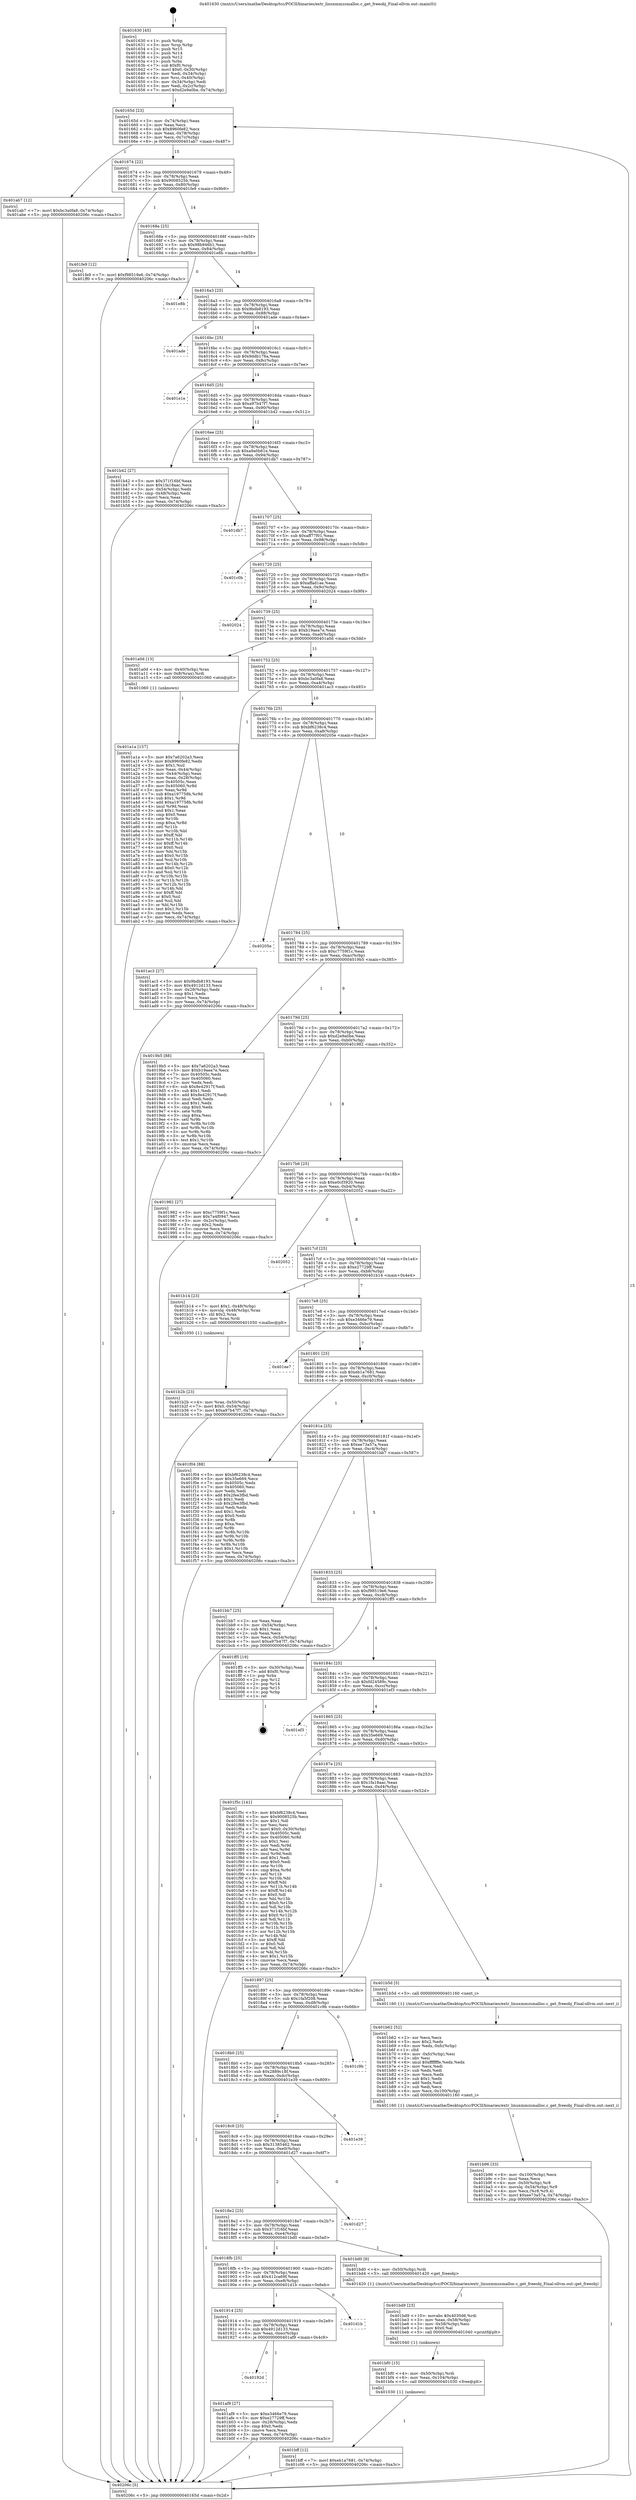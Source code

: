 digraph "0x401630" {
  label = "0x401630 (/mnt/c/Users/mathe/Desktop/tcc/POCII/binaries/extr_linuxmmzsmalloc.c_get_freeobj_Final-ollvm.out::main(0))"
  labelloc = "t"
  node[shape=record]

  Entry [label="",width=0.3,height=0.3,shape=circle,fillcolor=black,style=filled]
  "0x40165d" [label="{
     0x40165d [23]\l
     | [instrs]\l
     &nbsp;&nbsp;0x40165d \<+3\>: mov -0x74(%rbp),%eax\l
     &nbsp;&nbsp;0x401660 \<+2\>: mov %eax,%ecx\l
     &nbsp;&nbsp;0x401662 \<+6\>: sub $0x8960fe82,%ecx\l
     &nbsp;&nbsp;0x401668 \<+3\>: mov %eax,-0x78(%rbp)\l
     &nbsp;&nbsp;0x40166b \<+3\>: mov %ecx,-0x7c(%rbp)\l
     &nbsp;&nbsp;0x40166e \<+6\>: je 0000000000401ab7 \<main+0x487\>\l
  }"]
  "0x401ab7" [label="{
     0x401ab7 [12]\l
     | [instrs]\l
     &nbsp;&nbsp;0x401ab7 \<+7\>: movl $0xbc3a0fa8,-0x74(%rbp)\l
     &nbsp;&nbsp;0x401abe \<+5\>: jmp 000000000040206c \<main+0xa3c\>\l
  }"]
  "0x401674" [label="{
     0x401674 [22]\l
     | [instrs]\l
     &nbsp;&nbsp;0x401674 \<+5\>: jmp 0000000000401679 \<main+0x49\>\l
     &nbsp;&nbsp;0x401679 \<+3\>: mov -0x78(%rbp),%eax\l
     &nbsp;&nbsp;0x40167c \<+5\>: sub $0x9008525b,%eax\l
     &nbsp;&nbsp;0x401681 \<+3\>: mov %eax,-0x80(%rbp)\l
     &nbsp;&nbsp;0x401684 \<+6\>: je 0000000000401fe9 \<main+0x9b9\>\l
  }"]
  Exit [label="",width=0.3,height=0.3,shape=circle,fillcolor=black,style=filled,peripheries=2]
  "0x401fe9" [label="{
     0x401fe9 [12]\l
     | [instrs]\l
     &nbsp;&nbsp;0x401fe9 \<+7\>: movl $0xf98519e6,-0x74(%rbp)\l
     &nbsp;&nbsp;0x401ff0 \<+5\>: jmp 000000000040206c \<main+0xa3c\>\l
  }"]
  "0x40168a" [label="{
     0x40168a [25]\l
     | [instrs]\l
     &nbsp;&nbsp;0x40168a \<+5\>: jmp 000000000040168f \<main+0x5f\>\l
     &nbsp;&nbsp;0x40168f \<+3\>: mov -0x78(%rbp),%eax\l
     &nbsp;&nbsp;0x401692 \<+5\>: sub $0x98b946b1,%eax\l
     &nbsp;&nbsp;0x401697 \<+6\>: mov %eax,-0x84(%rbp)\l
     &nbsp;&nbsp;0x40169d \<+6\>: je 0000000000401e8b \<main+0x85b\>\l
  }"]
  "0x401bff" [label="{
     0x401bff [12]\l
     | [instrs]\l
     &nbsp;&nbsp;0x401bff \<+7\>: movl $0xeb1a7681,-0x74(%rbp)\l
     &nbsp;&nbsp;0x401c06 \<+5\>: jmp 000000000040206c \<main+0xa3c\>\l
  }"]
  "0x401e8b" [label="{
     0x401e8b\l
  }", style=dashed]
  "0x4016a3" [label="{
     0x4016a3 [25]\l
     | [instrs]\l
     &nbsp;&nbsp;0x4016a3 \<+5\>: jmp 00000000004016a8 \<main+0x78\>\l
     &nbsp;&nbsp;0x4016a8 \<+3\>: mov -0x78(%rbp),%eax\l
     &nbsp;&nbsp;0x4016ab \<+5\>: sub $0x9bdb8193,%eax\l
     &nbsp;&nbsp;0x4016b0 \<+6\>: mov %eax,-0x88(%rbp)\l
     &nbsp;&nbsp;0x4016b6 \<+6\>: je 0000000000401ade \<main+0x4ae\>\l
  }"]
  "0x401bf0" [label="{
     0x401bf0 [15]\l
     | [instrs]\l
     &nbsp;&nbsp;0x401bf0 \<+4\>: mov -0x50(%rbp),%rdi\l
     &nbsp;&nbsp;0x401bf4 \<+6\>: mov %eax,-0x104(%rbp)\l
     &nbsp;&nbsp;0x401bfa \<+5\>: call 0000000000401030 \<free@plt\>\l
     | [calls]\l
     &nbsp;&nbsp;0x401030 \{1\} (unknown)\l
  }"]
  "0x401ade" [label="{
     0x401ade\l
  }", style=dashed]
  "0x4016bc" [label="{
     0x4016bc [25]\l
     | [instrs]\l
     &nbsp;&nbsp;0x4016bc \<+5\>: jmp 00000000004016c1 \<main+0x91\>\l
     &nbsp;&nbsp;0x4016c1 \<+3\>: mov -0x78(%rbp),%eax\l
     &nbsp;&nbsp;0x4016c4 \<+5\>: sub $0x9ddb176a,%eax\l
     &nbsp;&nbsp;0x4016c9 \<+6\>: mov %eax,-0x8c(%rbp)\l
     &nbsp;&nbsp;0x4016cf \<+6\>: je 0000000000401e1e \<main+0x7ee\>\l
  }"]
  "0x401bd9" [label="{
     0x401bd9 [23]\l
     | [instrs]\l
     &nbsp;&nbsp;0x401bd9 \<+10\>: movabs $0x4030d6,%rdi\l
     &nbsp;&nbsp;0x401be3 \<+3\>: mov %eax,-0x58(%rbp)\l
     &nbsp;&nbsp;0x401be6 \<+3\>: mov -0x58(%rbp),%esi\l
     &nbsp;&nbsp;0x401be9 \<+2\>: mov $0x0,%al\l
     &nbsp;&nbsp;0x401beb \<+5\>: call 0000000000401040 \<printf@plt\>\l
     | [calls]\l
     &nbsp;&nbsp;0x401040 \{1\} (unknown)\l
  }"]
  "0x401e1e" [label="{
     0x401e1e\l
  }", style=dashed]
  "0x4016d5" [label="{
     0x4016d5 [25]\l
     | [instrs]\l
     &nbsp;&nbsp;0x4016d5 \<+5\>: jmp 00000000004016da \<main+0xaa\>\l
     &nbsp;&nbsp;0x4016da \<+3\>: mov -0x78(%rbp),%eax\l
     &nbsp;&nbsp;0x4016dd \<+5\>: sub $0xa97b47f7,%eax\l
     &nbsp;&nbsp;0x4016e2 \<+6\>: mov %eax,-0x90(%rbp)\l
     &nbsp;&nbsp;0x4016e8 \<+6\>: je 0000000000401b42 \<main+0x512\>\l
  }"]
  "0x401b96" [label="{
     0x401b96 [33]\l
     | [instrs]\l
     &nbsp;&nbsp;0x401b96 \<+6\>: mov -0x100(%rbp),%ecx\l
     &nbsp;&nbsp;0x401b9c \<+3\>: imul %eax,%ecx\l
     &nbsp;&nbsp;0x401b9f \<+4\>: mov -0x50(%rbp),%r8\l
     &nbsp;&nbsp;0x401ba3 \<+4\>: movslq -0x54(%rbp),%r9\l
     &nbsp;&nbsp;0x401ba7 \<+4\>: mov %ecx,(%r8,%r9,4)\l
     &nbsp;&nbsp;0x401bab \<+7\>: movl $0xee73a57a,-0x74(%rbp)\l
     &nbsp;&nbsp;0x401bb2 \<+5\>: jmp 000000000040206c \<main+0xa3c\>\l
  }"]
  "0x401b42" [label="{
     0x401b42 [27]\l
     | [instrs]\l
     &nbsp;&nbsp;0x401b42 \<+5\>: mov $0x371f16bf,%eax\l
     &nbsp;&nbsp;0x401b47 \<+5\>: mov $0x1fa18aac,%ecx\l
     &nbsp;&nbsp;0x401b4c \<+3\>: mov -0x54(%rbp),%edx\l
     &nbsp;&nbsp;0x401b4f \<+3\>: cmp -0x48(%rbp),%edx\l
     &nbsp;&nbsp;0x401b52 \<+3\>: cmovl %ecx,%eax\l
     &nbsp;&nbsp;0x401b55 \<+3\>: mov %eax,-0x74(%rbp)\l
     &nbsp;&nbsp;0x401b58 \<+5\>: jmp 000000000040206c \<main+0xa3c\>\l
  }"]
  "0x4016ee" [label="{
     0x4016ee [25]\l
     | [instrs]\l
     &nbsp;&nbsp;0x4016ee \<+5\>: jmp 00000000004016f3 \<main+0xc3\>\l
     &nbsp;&nbsp;0x4016f3 \<+3\>: mov -0x78(%rbp),%eax\l
     &nbsp;&nbsp;0x4016f6 \<+5\>: sub $0xa9a0b61e,%eax\l
     &nbsp;&nbsp;0x4016fb \<+6\>: mov %eax,-0x94(%rbp)\l
     &nbsp;&nbsp;0x401701 \<+6\>: je 0000000000401db7 \<main+0x787\>\l
  }"]
  "0x401b62" [label="{
     0x401b62 [52]\l
     | [instrs]\l
     &nbsp;&nbsp;0x401b62 \<+2\>: xor %ecx,%ecx\l
     &nbsp;&nbsp;0x401b64 \<+5\>: mov $0x2,%edx\l
     &nbsp;&nbsp;0x401b69 \<+6\>: mov %edx,-0xfc(%rbp)\l
     &nbsp;&nbsp;0x401b6f \<+1\>: cltd\l
     &nbsp;&nbsp;0x401b70 \<+6\>: mov -0xfc(%rbp),%esi\l
     &nbsp;&nbsp;0x401b76 \<+2\>: idiv %esi\l
     &nbsp;&nbsp;0x401b78 \<+6\>: imul $0xfffffffe,%edx,%edx\l
     &nbsp;&nbsp;0x401b7e \<+2\>: mov %ecx,%edi\l
     &nbsp;&nbsp;0x401b80 \<+2\>: sub %edx,%edi\l
     &nbsp;&nbsp;0x401b82 \<+2\>: mov %ecx,%edx\l
     &nbsp;&nbsp;0x401b84 \<+3\>: sub $0x1,%edx\l
     &nbsp;&nbsp;0x401b87 \<+2\>: add %edx,%edi\l
     &nbsp;&nbsp;0x401b89 \<+2\>: sub %edi,%ecx\l
     &nbsp;&nbsp;0x401b8b \<+6\>: mov %ecx,-0x100(%rbp)\l
     &nbsp;&nbsp;0x401b91 \<+5\>: call 0000000000401160 \<next_i\>\l
     | [calls]\l
     &nbsp;&nbsp;0x401160 \{1\} (/mnt/c/Users/mathe/Desktop/tcc/POCII/binaries/extr_linuxmmzsmalloc.c_get_freeobj_Final-ollvm.out::next_i)\l
  }"]
  "0x401db7" [label="{
     0x401db7\l
  }", style=dashed]
  "0x401707" [label="{
     0x401707 [25]\l
     | [instrs]\l
     &nbsp;&nbsp;0x401707 \<+5\>: jmp 000000000040170c \<main+0xdc\>\l
     &nbsp;&nbsp;0x40170c \<+3\>: mov -0x78(%rbp),%eax\l
     &nbsp;&nbsp;0x40170f \<+5\>: sub $0xaff77f01,%eax\l
     &nbsp;&nbsp;0x401714 \<+6\>: mov %eax,-0x98(%rbp)\l
     &nbsp;&nbsp;0x40171a \<+6\>: je 0000000000401c0b \<main+0x5db\>\l
  }"]
  "0x401b2b" [label="{
     0x401b2b [23]\l
     | [instrs]\l
     &nbsp;&nbsp;0x401b2b \<+4\>: mov %rax,-0x50(%rbp)\l
     &nbsp;&nbsp;0x401b2f \<+7\>: movl $0x0,-0x54(%rbp)\l
     &nbsp;&nbsp;0x401b36 \<+7\>: movl $0xa97b47f7,-0x74(%rbp)\l
     &nbsp;&nbsp;0x401b3d \<+5\>: jmp 000000000040206c \<main+0xa3c\>\l
  }"]
  "0x401c0b" [label="{
     0x401c0b\l
  }", style=dashed]
  "0x401720" [label="{
     0x401720 [25]\l
     | [instrs]\l
     &nbsp;&nbsp;0x401720 \<+5\>: jmp 0000000000401725 \<main+0xf5\>\l
     &nbsp;&nbsp;0x401725 \<+3\>: mov -0x78(%rbp),%eax\l
     &nbsp;&nbsp;0x401728 \<+5\>: sub $0xaffad1ae,%eax\l
     &nbsp;&nbsp;0x40172d \<+6\>: mov %eax,-0x9c(%rbp)\l
     &nbsp;&nbsp;0x401733 \<+6\>: je 0000000000402024 \<main+0x9f4\>\l
  }"]
  "0x40192d" [label="{
     0x40192d\l
  }", style=dashed]
  "0x402024" [label="{
     0x402024\l
  }", style=dashed]
  "0x401739" [label="{
     0x401739 [25]\l
     | [instrs]\l
     &nbsp;&nbsp;0x401739 \<+5\>: jmp 000000000040173e \<main+0x10e\>\l
     &nbsp;&nbsp;0x40173e \<+3\>: mov -0x78(%rbp),%eax\l
     &nbsp;&nbsp;0x401741 \<+5\>: sub $0xb19aea7e,%eax\l
     &nbsp;&nbsp;0x401746 \<+6\>: mov %eax,-0xa0(%rbp)\l
     &nbsp;&nbsp;0x40174c \<+6\>: je 0000000000401a0d \<main+0x3dd\>\l
  }"]
  "0x401af9" [label="{
     0x401af9 [27]\l
     | [instrs]\l
     &nbsp;&nbsp;0x401af9 \<+5\>: mov $0xe3466e79,%eax\l
     &nbsp;&nbsp;0x401afe \<+5\>: mov $0xe27729ff,%ecx\l
     &nbsp;&nbsp;0x401b03 \<+3\>: mov -0x28(%rbp),%edx\l
     &nbsp;&nbsp;0x401b06 \<+3\>: cmp $0x0,%edx\l
     &nbsp;&nbsp;0x401b09 \<+3\>: cmove %ecx,%eax\l
     &nbsp;&nbsp;0x401b0c \<+3\>: mov %eax,-0x74(%rbp)\l
     &nbsp;&nbsp;0x401b0f \<+5\>: jmp 000000000040206c \<main+0xa3c\>\l
  }"]
  "0x401a0d" [label="{
     0x401a0d [13]\l
     | [instrs]\l
     &nbsp;&nbsp;0x401a0d \<+4\>: mov -0x40(%rbp),%rax\l
     &nbsp;&nbsp;0x401a11 \<+4\>: mov 0x8(%rax),%rdi\l
     &nbsp;&nbsp;0x401a15 \<+5\>: call 0000000000401060 \<atoi@plt\>\l
     | [calls]\l
     &nbsp;&nbsp;0x401060 \{1\} (unknown)\l
  }"]
  "0x401752" [label="{
     0x401752 [25]\l
     | [instrs]\l
     &nbsp;&nbsp;0x401752 \<+5\>: jmp 0000000000401757 \<main+0x127\>\l
     &nbsp;&nbsp;0x401757 \<+3\>: mov -0x78(%rbp),%eax\l
     &nbsp;&nbsp;0x40175a \<+5\>: sub $0xbc3a0fa8,%eax\l
     &nbsp;&nbsp;0x40175f \<+6\>: mov %eax,-0xa4(%rbp)\l
     &nbsp;&nbsp;0x401765 \<+6\>: je 0000000000401ac3 \<main+0x493\>\l
  }"]
  "0x401914" [label="{
     0x401914 [25]\l
     | [instrs]\l
     &nbsp;&nbsp;0x401914 \<+5\>: jmp 0000000000401919 \<main+0x2e9\>\l
     &nbsp;&nbsp;0x401919 \<+3\>: mov -0x78(%rbp),%eax\l
     &nbsp;&nbsp;0x40191c \<+5\>: sub $0x4912d133,%eax\l
     &nbsp;&nbsp;0x401921 \<+6\>: mov %eax,-0xec(%rbp)\l
     &nbsp;&nbsp;0x401927 \<+6\>: je 0000000000401af9 \<main+0x4c9\>\l
  }"]
  "0x401ac3" [label="{
     0x401ac3 [27]\l
     | [instrs]\l
     &nbsp;&nbsp;0x401ac3 \<+5\>: mov $0x9bdb8193,%eax\l
     &nbsp;&nbsp;0x401ac8 \<+5\>: mov $0x4912d133,%ecx\l
     &nbsp;&nbsp;0x401acd \<+3\>: mov -0x28(%rbp),%edx\l
     &nbsp;&nbsp;0x401ad0 \<+3\>: cmp $0x1,%edx\l
     &nbsp;&nbsp;0x401ad3 \<+3\>: cmovl %ecx,%eax\l
     &nbsp;&nbsp;0x401ad6 \<+3\>: mov %eax,-0x74(%rbp)\l
     &nbsp;&nbsp;0x401ad9 \<+5\>: jmp 000000000040206c \<main+0xa3c\>\l
  }"]
  "0x40176b" [label="{
     0x40176b [25]\l
     | [instrs]\l
     &nbsp;&nbsp;0x40176b \<+5\>: jmp 0000000000401770 \<main+0x140\>\l
     &nbsp;&nbsp;0x401770 \<+3\>: mov -0x78(%rbp),%eax\l
     &nbsp;&nbsp;0x401773 \<+5\>: sub $0xbf6238c4,%eax\l
     &nbsp;&nbsp;0x401778 \<+6\>: mov %eax,-0xa8(%rbp)\l
     &nbsp;&nbsp;0x40177e \<+6\>: je 000000000040205e \<main+0xa2e\>\l
  }"]
  "0x401d1b" [label="{
     0x401d1b\l
  }", style=dashed]
  "0x40205e" [label="{
     0x40205e\l
  }", style=dashed]
  "0x401784" [label="{
     0x401784 [25]\l
     | [instrs]\l
     &nbsp;&nbsp;0x401784 \<+5\>: jmp 0000000000401789 \<main+0x159\>\l
     &nbsp;&nbsp;0x401789 \<+3\>: mov -0x78(%rbp),%eax\l
     &nbsp;&nbsp;0x40178c \<+5\>: sub $0xc7759f1c,%eax\l
     &nbsp;&nbsp;0x401791 \<+6\>: mov %eax,-0xac(%rbp)\l
     &nbsp;&nbsp;0x401797 \<+6\>: je 00000000004019b5 \<main+0x385\>\l
  }"]
  "0x4018fb" [label="{
     0x4018fb [25]\l
     | [instrs]\l
     &nbsp;&nbsp;0x4018fb \<+5\>: jmp 0000000000401900 \<main+0x2d0\>\l
     &nbsp;&nbsp;0x401900 \<+3\>: mov -0x78(%rbp),%eax\l
     &nbsp;&nbsp;0x401903 \<+5\>: sub $0x412ca69f,%eax\l
     &nbsp;&nbsp;0x401908 \<+6\>: mov %eax,-0xe8(%rbp)\l
     &nbsp;&nbsp;0x40190e \<+6\>: je 0000000000401d1b \<main+0x6eb\>\l
  }"]
  "0x4019b5" [label="{
     0x4019b5 [88]\l
     | [instrs]\l
     &nbsp;&nbsp;0x4019b5 \<+5\>: mov $0x7a6202a3,%eax\l
     &nbsp;&nbsp;0x4019ba \<+5\>: mov $0xb19aea7e,%ecx\l
     &nbsp;&nbsp;0x4019bf \<+7\>: mov 0x40505c,%edx\l
     &nbsp;&nbsp;0x4019c6 \<+7\>: mov 0x405060,%esi\l
     &nbsp;&nbsp;0x4019cd \<+2\>: mov %edx,%edi\l
     &nbsp;&nbsp;0x4019cf \<+6\>: sub $0x8e42917f,%edi\l
     &nbsp;&nbsp;0x4019d5 \<+3\>: sub $0x1,%edi\l
     &nbsp;&nbsp;0x4019d8 \<+6\>: add $0x8e42917f,%edi\l
     &nbsp;&nbsp;0x4019de \<+3\>: imul %edi,%edx\l
     &nbsp;&nbsp;0x4019e1 \<+3\>: and $0x1,%edx\l
     &nbsp;&nbsp;0x4019e4 \<+3\>: cmp $0x0,%edx\l
     &nbsp;&nbsp;0x4019e7 \<+4\>: sete %r8b\l
     &nbsp;&nbsp;0x4019eb \<+3\>: cmp $0xa,%esi\l
     &nbsp;&nbsp;0x4019ee \<+4\>: setl %r9b\l
     &nbsp;&nbsp;0x4019f2 \<+3\>: mov %r8b,%r10b\l
     &nbsp;&nbsp;0x4019f5 \<+3\>: and %r9b,%r10b\l
     &nbsp;&nbsp;0x4019f8 \<+3\>: xor %r9b,%r8b\l
     &nbsp;&nbsp;0x4019fb \<+3\>: or %r8b,%r10b\l
     &nbsp;&nbsp;0x4019fe \<+4\>: test $0x1,%r10b\l
     &nbsp;&nbsp;0x401a02 \<+3\>: cmovne %ecx,%eax\l
     &nbsp;&nbsp;0x401a05 \<+3\>: mov %eax,-0x74(%rbp)\l
     &nbsp;&nbsp;0x401a08 \<+5\>: jmp 000000000040206c \<main+0xa3c\>\l
  }"]
  "0x40179d" [label="{
     0x40179d [25]\l
     | [instrs]\l
     &nbsp;&nbsp;0x40179d \<+5\>: jmp 00000000004017a2 \<main+0x172\>\l
     &nbsp;&nbsp;0x4017a2 \<+3\>: mov -0x78(%rbp),%eax\l
     &nbsp;&nbsp;0x4017a5 \<+5\>: sub $0xd2e9a0be,%eax\l
     &nbsp;&nbsp;0x4017aa \<+6\>: mov %eax,-0xb0(%rbp)\l
     &nbsp;&nbsp;0x4017b0 \<+6\>: je 0000000000401982 \<main+0x352\>\l
  }"]
  "0x401bd0" [label="{
     0x401bd0 [9]\l
     | [instrs]\l
     &nbsp;&nbsp;0x401bd0 \<+4\>: mov -0x50(%rbp),%rdi\l
     &nbsp;&nbsp;0x401bd4 \<+5\>: call 0000000000401420 \<get_freeobj\>\l
     | [calls]\l
     &nbsp;&nbsp;0x401420 \{1\} (/mnt/c/Users/mathe/Desktop/tcc/POCII/binaries/extr_linuxmmzsmalloc.c_get_freeobj_Final-ollvm.out::get_freeobj)\l
  }"]
  "0x401982" [label="{
     0x401982 [27]\l
     | [instrs]\l
     &nbsp;&nbsp;0x401982 \<+5\>: mov $0xc7759f1c,%eax\l
     &nbsp;&nbsp;0x401987 \<+5\>: mov $0x7a4f0947,%ecx\l
     &nbsp;&nbsp;0x40198c \<+3\>: mov -0x2c(%rbp),%edx\l
     &nbsp;&nbsp;0x40198f \<+3\>: cmp $0x2,%edx\l
     &nbsp;&nbsp;0x401992 \<+3\>: cmovne %ecx,%eax\l
     &nbsp;&nbsp;0x401995 \<+3\>: mov %eax,-0x74(%rbp)\l
     &nbsp;&nbsp;0x401998 \<+5\>: jmp 000000000040206c \<main+0xa3c\>\l
  }"]
  "0x4017b6" [label="{
     0x4017b6 [25]\l
     | [instrs]\l
     &nbsp;&nbsp;0x4017b6 \<+5\>: jmp 00000000004017bb \<main+0x18b\>\l
     &nbsp;&nbsp;0x4017bb \<+3\>: mov -0x78(%rbp),%eax\l
     &nbsp;&nbsp;0x4017be \<+5\>: sub $0xe0cf3920,%eax\l
     &nbsp;&nbsp;0x4017c3 \<+6\>: mov %eax,-0xb4(%rbp)\l
     &nbsp;&nbsp;0x4017c9 \<+6\>: je 0000000000402052 \<main+0xa22\>\l
  }"]
  "0x40206c" [label="{
     0x40206c [5]\l
     | [instrs]\l
     &nbsp;&nbsp;0x40206c \<+5\>: jmp 000000000040165d \<main+0x2d\>\l
  }"]
  "0x401630" [label="{
     0x401630 [45]\l
     | [instrs]\l
     &nbsp;&nbsp;0x401630 \<+1\>: push %rbp\l
     &nbsp;&nbsp;0x401631 \<+3\>: mov %rsp,%rbp\l
     &nbsp;&nbsp;0x401634 \<+2\>: push %r15\l
     &nbsp;&nbsp;0x401636 \<+2\>: push %r14\l
     &nbsp;&nbsp;0x401638 \<+2\>: push %r12\l
     &nbsp;&nbsp;0x40163a \<+1\>: push %rbx\l
     &nbsp;&nbsp;0x40163b \<+7\>: sub $0xf0,%rsp\l
     &nbsp;&nbsp;0x401642 \<+7\>: movl $0x0,-0x30(%rbp)\l
     &nbsp;&nbsp;0x401649 \<+3\>: mov %edi,-0x34(%rbp)\l
     &nbsp;&nbsp;0x40164c \<+4\>: mov %rsi,-0x40(%rbp)\l
     &nbsp;&nbsp;0x401650 \<+3\>: mov -0x34(%rbp),%edi\l
     &nbsp;&nbsp;0x401653 \<+3\>: mov %edi,-0x2c(%rbp)\l
     &nbsp;&nbsp;0x401656 \<+7\>: movl $0xd2e9a0be,-0x74(%rbp)\l
  }"]
  "0x401a1a" [label="{
     0x401a1a [157]\l
     | [instrs]\l
     &nbsp;&nbsp;0x401a1a \<+5\>: mov $0x7a6202a3,%ecx\l
     &nbsp;&nbsp;0x401a1f \<+5\>: mov $0x8960fe82,%edx\l
     &nbsp;&nbsp;0x401a24 \<+3\>: mov $0x1,%sil\l
     &nbsp;&nbsp;0x401a27 \<+3\>: mov %eax,-0x44(%rbp)\l
     &nbsp;&nbsp;0x401a2a \<+3\>: mov -0x44(%rbp),%eax\l
     &nbsp;&nbsp;0x401a2d \<+3\>: mov %eax,-0x28(%rbp)\l
     &nbsp;&nbsp;0x401a30 \<+7\>: mov 0x40505c,%eax\l
     &nbsp;&nbsp;0x401a37 \<+8\>: mov 0x405060,%r8d\l
     &nbsp;&nbsp;0x401a3f \<+3\>: mov %eax,%r9d\l
     &nbsp;&nbsp;0x401a42 \<+7\>: sub $0xa197758b,%r9d\l
     &nbsp;&nbsp;0x401a49 \<+4\>: sub $0x1,%r9d\l
     &nbsp;&nbsp;0x401a4d \<+7\>: add $0xa197758b,%r9d\l
     &nbsp;&nbsp;0x401a54 \<+4\>: imul %r9d,%eax\l
     &nbsp;&nbsp;0x401a58 \<+3\>: and $0x1,%eax\l
     &nbsp;&nbsp;0x401a5b \<+3\>: cmp $0x0,%eax\l
     &nbsp;&nbsp;0x401a5e \<+4\>: sete %r10b\l
     &nbsp;&nbsp;0x401a62 \<+4\>: cmp $0xa,%r8d\l
     &nbsp;&nbsp;0x401a66 \<+4\>: setl %r11b\l
     &nbsp;&nbsp;0x401a6a \<+3\>: mov %r10b,%bl\l
     &nbsp;&nbsp;0x401a6d \<+3\>: xor $0xff,%bl\l
     &nbsp;&nbsp;0x401a70 \<+3\>: mov %r11b,%r14b\l
     &nbsp;&nbsp;0x401a73 \<+4\>: xor $0xff,%r14b\l
     &nbsp;&nbsp;0x401a77 \<+4\>: xor $0x0,%sil\l
     &nbsp;&nbsp;0x401a7b \<+3\>: mov %bl,%r15b\l
     &nbsp;&nbsp;0x401a7e \<+4\>: and $0x0,%r15b\l
     &nbsp;&nbsp;0x401a82 \<+3\>: and %sil,%r10b\l
     &nbsp;&nbsp;0x401a85 \<+3\>: mov %r14b,%r12b\l
     &nbsp;&nbsp;0x401a88 \<+4\>: and $0x0,%r12b\l
     &nbsp;&nbsp;0x401a8c \<+3\>: and %sil,%r11b\l
     &nbsp;&nbsp;0x401a8f \<+3\>: or %r10b,%r15b\l
     &nbsp;&nbsp;0x401a92 \<+3\>: or %r11b,%r12b\l
     &nbsp;&nbsp;0x401a95 \<+3\>: xor %r12b,%r15b\l
     &nbsp;&nbsp;0x401a98 \<+3\>: or %r14b,%bl\l
     &nbsp;&nbsp;0x401a9b \<+3\>: xor $0xff,%bl\l
     &nbsp;&nbsp;0x401a9e \<+4\>: or $0x0,%sil\l
     &nbsp;&nbsp;0x401aa2 \<+3\>: and %sil,%bl\l
     &nbsp;&nbsp;0x401aa5 \<+3\>: or %bl,%r15b\l
     &nbsp;&nbsp;0x401aa8 \<+4\>: test $0x1,%r15b\l
     &nbsp;&nbsp;0x401aac \<+3\>: cmovne %edx,%ecx\l
     &nbsp;&nbsp;0x401aaf \<+3\>: mov %ecx,-0x74(%rbp)\l
     &nbsp;&nbsp;0x401ab2 \<+5\>: jmp 000000000040206c \<main+0xa3c\>\l
  }"]
  "0x4018e2" [label="{
     0x4018e2 [25]\l
     | [instrs]\l
     &nbsp;&nbsp;0x4018e2 \<+5\>: jmp 00000000004018e7 \<main+0x2b7\>\l
     &nbsp;&nbsp;0x4018e7 \<+3\>: mov -0x78(%rbp),%eax\l
     &nbsp;&nbsp;0x4018ea \<+5\>: sub $0x371f16bf,%eax\l
     &nbsp;&nbsp;0x4018ef \<+6\>: mov %eax,-0xe4(%rbp)\l
     &nbsp;&nbsp;0x4018f5 \<+6\>: je 0000000000401bd0 \<main+0x5a0\>\l
  }"]
  "0x402052" [label="{
     0x402052\l
  }", style=dashed]
  "0x4017cf" [label="{
     0x4017cf [25]\l
     | [instrs]\l
     &nbsp;&nbsp;0x4017cf \<+5\>: jmp 00000000004017d4 \<main+0x1a4\>\l
     &nbsp;&nbsp;0x4017d4 \<+3\>: mov -0x78(%rbp),%eax\l
     &nbsp;&nbsp;0x4017d7 \<+5\>: sub $0xe27729ff,%eax\l
     &nbsp;&nbsp;0x4017dc \<+6\>: mov %eax,-0xb8(%rbp)\l
     &nbsp;&nbsp;0x4017e2 \<+6\>: je 0000000000401b14 \<main+0x4e4\>\l
  }"]
  "0x401d27" [label="{
     0x401d27\l
  }", style=dashed]
  "0x401b14" [label="{
     0x401b14 [23]\l
     | [instrs]\l
     &nbsp;&nbsp;0x401b14 \<+7\>: movl $0x1,-0x48(%rbp)\l
     &nbsp;&nbsp;0x401b1b \<+4\>: movslq -0x48(%rbp),%rax\l
     &nbsp;&nbsp;0x401b1f \<+4\>: shl $0x2,%rax\l
     &nbsp;&nbsp;0x401b23 \<+3\>: mov %rax,%rdi\l
     &nbsp;&nbsp;0x401b26 \<+5\>: call 0000000000401050 \<malloc@plt\>\l
     | [calls]\l
     &nbsp;&nbsp;0x401050 \{1\} (unknown)\l
  }"]
  "0x4017e8" [label="{
     0x4017e8 [25]\l
     | [instrs]\l
     &nbsp;&nbsp;0x4017e8 \<+5\>: jmp 00000000004017ed \<main+0x1bd\>\l
     &nbsp;&nbsp;0x4017ed \<+3\>: mov -0x78(%rbp),%eax\l
     &nbsp;&nbsp;0x4017f0 \<+5\>: sub $0xe3466e79,%eax\l
     &nbsp;&nbsp;0x4017f5 \<+6\>: mov %eax,-0xbc(%rbp)\l
     &nbsp;&nbsp;0x4017fb \<+6\>: je 0000000000401ee7 \<main+0x8b7\>\l
  }"]
  "0x4018c9" [label="{
     0x4018c9 [25]\l
     | [instrs]\l
     &nbsp;&nbsp;0x4018c9 \<+5\>: jmp 00000000004018ce \<main+0x29e\>\l
     &nbsp;&nbsp;0x4018ce \<+3\>: mov -0x78(%rbp),%eax\l
     &nbsp;&nbsp;0x4018d1 \<+5\>: sub $0x31385462,%eax\l
     &nbsp;&nbsp;0x4018d6 \<+6\>: mov %eax,-0xe0(%rbp)\l
     &nbsp;&nbsp;0x4018dc \<+6\>: je 0000000000401d27 \<main+0x6f7\>\l
  }"]
  "0x401ee7" [label="{
     0x401ee7\l
  }", style=dashed]
  "0x401801" [label="{
     0x401801 [25]\l
     | [instrs]\l
     &nbsp;&nbsp;0x401801 \<+5\>: jmp 0000000000401806 \<main+0x1d6\>\l
     &nbsp;&nbsp;0x401806 \<+3\>: mov -0x78(%rbp),%eax\l
     &nbsp;&nbsp;0x401809 \<+5\>: sub $0xeb1a7681,%eax\l
     &nbsp;&nbsp;0x40180e \<+6\>: mov %eax,-0xc0(%rbp)\l
     &nbsp;&nbsp;0x401814 \<+6\>: je 0000000000401f04 \<main+0x8d4\>\l
  }"]
  "0x401e39" [label="{
     0x401e39\l
  }", style=dashed]
  "0x401f04" [label="{
     0x401f04 [88]\l
     | [instrs]\l
     &nbsp;&nbsp;0x401f04 \<+5\>: mov $0xbf6238c4,%eax\l
     &nbsp;&nbsp;0x401f09 \<+5\>: mov $0x35e669,%ecx\l
     &nbsp;&nbsp;0x401f0e \<+7\>: mov 0x40505c,%edx\l
     &nbsp;&nbsp;0x401f15 \<+7\>: mov 0x405060,%esi\l
     &nbsp;&nbsp;0x401f1c \<+2\>: mov %edx,%edi\l
     &nbsp;&nbsp;0x401f1e \<+6\>: add $0x2fee3fbd,%edi\l
     &nbsp;&nbsp;0x401f24 \<+3\>: sub $0x1,%edi\l
     &nbsp;&nbsp;0x401f27 \<+6\>: sub $0x2fee3fbd,%edi\l
     &nbsp;&nbsp;0x401f2d \<+3\>: imul %edi,%edx\l
     &nbsp;&nbsp;0x401f30 \<+3\>: and $0x1,%edx\l
     &nbsp;&nbsp;0x401f33 \<+3\>: cmp $0x0,%edx\l
     &nbsp;&nbsp;0x401f36 \<+4\>: sete %r8b\l
     &nbsp;&nbsp;0x401f3a \<+3\>: cmp $0xa,%esi\l
     &nbsp;&nbsp;0x401f3d \<+4\>: setl %r9b\l
     &nbsp;&nbsp;0x401f41 \<+3\>: mov %r8b,%r10b\l
     &nbsp;&nbsp;0x401f44 \<+3\>: and %r9b,%r10b\l
     &nbsp;&nbsp;0x401f47 \<+3\>: xor %r9b,%r8b\l
     &nbsp;&nbsp;0x401f4a \<+3\>: or %r8b,%r10b\l
     &nbsp;&nbsp;0x401f4d \<+4\>: test $0x1,%r10b\l
     &nbsp;&nbsp;0x401f51 \<+3\>: cmovne %ecx,%eax\l
     &nbsp;&nbsp;0x401f54 \<+3\>: mov %eax,-0x74(%rbp)\l
     &nbsp;&nbsp;0x401f57 \<+5\>: jmp 000000000040206c \<main+0xa3c\>\l
  }"]
  "0x40181a" [label="{
     0x40181a [25]\l
     | [instrs]\l
     &nbsp;&nbsp;0x40181a \<+5\>: jmp 000000000040181f \<main+0x1ef\>\l
     &nbsp;&nbsp;0x40181f \<+3\>: mov -0x78(%rbp),%eax\l
     &nbsp;&nbsp;0x401822 \<+5\>: sub $0xee73a57a,%eax\l
     &nbsp;&nbsp;0x401827 \<+6\>: mov %eax,-0xc4(%rbp)\l
     &nbsp;&nbsp;0x40182d \<+6\>: je 0000000000401bb7 \<main+0x587\>\l
  }"]
  "0x4018b0" [label="{
     0x4018b0 [25]\l
     | [instrs]\l
     &nbsp;&nbsp;0x4018b0 \<+5\>: jmp 00000000004018b5 \<main+0x285\>\l
     &nbsp;&nbsp;0x4018b5 \<+3\>: mov -0x78(%rbp),%eax\l
     &nbsp;&nbsp;0x4018b8 \<+5\>: sub $0x2889c18f,%eax\l
     &nbsp;&nbsp;0x4018bd \<+6\>: mov %eax,-0xdc(%rbp)\l
     &nbsp;&nbsp;0x4018c3 \<+6\>: je 0000000000401e39 \<main+0x809\>\l
  }"]
  "0x401bb7" [label="{
     0x401bb7 [25]\l
     | [instrs]\l
     &nbsp;&nbsp;0x401bb7 \<+2\>: xor %eax,%eax\l
     &nbsp;&nbsp;0x401bb9 \<+3\>: mov -0x54(%rbp),%ecx\l
     &nbsp;&nbsp;0x401bbc \<+3\>: sub $0x1,%eax\l
     &nbsp;&nbsp;0x401bbf \<+2\>: sub %eax,%ecx\l
     &nbsp;&nbsp;0x401bc1 \<+3\>: mov %ecx,-0x54(%rbp)\l
     &nbsp;&nbsp;0x401bc4 \<+7\>: movl $0xa97b47f7,-0x74(%rbp)\l
     &nbsp;&nbsp;0x401bcb \<+5\>: jmp 000000000040206c \<main+0xa3c\>\l
  }"]
  "0x401833" [label="{
     0x401833 [25]\l
     | [instrs]\l
     &nbsp;&nbsp;0x401833 \<+5\>: jmp 0000000000401838 \<main+0x208\>\l
     &nbsp;&nbsp;0x401838 \<+3\>: mov -0x78(%rbp),%eax\l
     &nbsp;&nbsp;0x40183b \<+5\>: sub $0xf98519e6,%eax\l
     &nbsp;&nbsp;0x401840 \<+6\>: mov %eax,-0xc8(%rbp)\l
     &nbsp;&nbsp;0x401846 \<+6\>: je 0000000000401ff5 \<main+0x9c5\>\l
  }"]
  "0x401c9b" [label="{
     0x401c9b\l
  }", style=dashed]
  "0x401ff5" [label="{
     0x401ff5 [19]\l
     | [instrs]\l
     &nbsp;&nbsp;0x401ff5 \<+3\>: mov -0x30(%rbp),%eax\l
     &nbsp;&nbsp;0x401ff8 \<+7\>: add $0xf0,%rsp\l
     &nbsp;&nbsp;0x401fff \<+1\>: pop %rbx\l
     &nbsp;&nbsp;0x402000 \<+2\>: pop %r12\l
     &nbsp;&nbsp;0x402002 \<+2\>: pop %r14\l
     &nbsp;&nbsp;0x402004 \<+2\>: pop %r15\l
     &nbsp;&nbsp;0x402006 \<+1\>: pop %rbp\l
     &nbsp;&nbsp;0x402007 \<+1\>: ret\l
  }"]
  "0x40184c" [label="{
     0x40184c [25]\l
     | [instrs]\l
     &nbsp;&nbsp;0x40184c \<+5\>: jmp 0000000000401851 \<main+0x221\>\l
     &nbsp;&nbsp;0x401851 \<+3\>: mov -0x78(%rbp),%eax\l
     &nbsp;&nbsp;0x401854 \<+5\>: sub $0xfd24589c,%eax\l
     &nbsp;&nbsp;0x401859 \<+6\>: mov %eax,-0xcc(%rbp)\l
     &nbsp;&nbsp;0x40185f \<+6\>: je 0000000000401ef3 \<main+0x8c3\>\l
  }"]
  "0x401897" [label="{
     0x401897 [25]\l
     | [instrs]\l
     &nbsp;&nbsp;0x401897 \<+5\>: jmp 000000000040189c \<main+0x26c\>\l
     &nbsp;&nbsp;0x40189c \<+3\>: mov -0x78(%rbp),%eax\l
     &nbsp;&nbsp;0x40189f \<+5\>: sub $0x1fa5f208,%eax\l
     &nbsp;&nbsp;0x4018a4 \<+6\>: mov %eax,-0xd8(%rbp)\l
     &nbsp;&nbsp;0x4018aa \<+6\>: je 0000000000401c9b \<main+0x66b\>\l
  }"]
  "0x401ef3" [label="{
     0x401ef3\l
  }", style=dashed]
  "0x401865" [label="{
     0x401865 [25]\l
     | [instrs]\l
     &nbsp;&nbsp;0x401865 \<+5\>: jmp 000000000040186a \<main+0x23a\>\l
     &nbsp;&nbsp;0x40186a \<+3\>: mov -0x78(%rbp),%eax\l
     &nbsp;&nbsp;0x40186d \<+5\>: sub $0x35e669,%eax\l
     &nbsp;&nbsp;0x401872 \<+6\>: mov %eax,-0xd0(%rbp)\l
     &nbsp;&nbsp;0x401878 \<+6\>: je 0000000000401f5c \<main+0x92c\>\l
  }"]
  "0x401b5d" [label="{
     0x401b5d [5]\l
     | [instrs]\l
     &nbsp;&nbsp;0x401b5d \<+5\>: call 0000000000401160 \<next_i\>\l
     | [calls]\l
     &nbsp;&nbsp;0x401160 \{1\} (/mnt/c/Users/mathe/Desktop/tcc/POCII/binaries/extr_linuxmmzsmalloc.c_get_freeobj_Final-ollvm.out::next_i)\l
  }"]
  "0x401f5c" [label="{
     0x401f5c [141]\l
     | [instrs]\l
     &nbsp;&nbsp;0x401f5c \<+5\>: mov $0xbf6238c4,%eax\l
     &nbsp;&nbsp;0x401f61 \<+5\>: mov $0x9008525b,%ecx\l
     &nbsp;&nbsp;0x401f66 \<+2\>: mov $0x1,%dl\l
     &nbsp;&nbsp;0x401f68 \<+2\>: xor %esi,%esi\l
     &nbsp;&nbsp;0x401f6a \<+7\>: movl $0x0,-0x30(%rbp)\l
     &nbsp;&nbsp;0x401f71 \<+7\>: mov 0x40505c,%edi\l
     &nbsp;&nbsp;0x401f78 \<+8\>: mov 0x405060,%r8d\l
     &nbsp;&nbsp;0x401f80 \<+3\>: sub $0x1,%esi\l
     &nbsp;&nbsp;0x401f83 \<+3\>: mov %edi,%r9d\l
     &nbsp;&nbsp;0x401f86 \<+3\>: add %esi,%r9d\l
     &nbsp;&nbsp;0x401f89 \<+4\>: imul %r9d,%edi\l
     &nbsp;&nbsp;0x401f8d \<+3\>: and $0x1,%edi\l
     &nbsp;&nbsp;0x401f90 \<+3\>: cmp $0x0,%edi\l
     &nbsp;&nbsp;0x401f93 \<+4\>: sete %r10b\l
     &nbsp;&nbsp;0x401f97 \<+4\>: cmp $0xa,%r8d\l
     &nbsp;&nbsp;0x401f9b \<+4\>: setl %r11b\l
     &nbsp;&nbsp;0x401f9f \<+3\>: mov %r10b,%bl\l
     &nbsp;&nbsp;0x401fa2 \<+3\>: xor $0xff,%bl\l
     &nbsp;&nbsp;0x401fa5 \<+3\>: mov %r11b,%r14b\l
     &nbsp;&nbsp;0x401fa8 \<+4\>: xor $0xff,%r14b\l
     &nbsp;&nbsp;0x401fac \<+3\>: xor $0x0,%dl\l
     &nbsp;&nbsp;0x401faf \<+3\>: mov %bl,%r15b\l
     &nbsp;&nbsp;0x401fb2 \<+4\>: and $0x0,%r15b\l
     &nbsp;&nbsp;0x401fb6 \<+3\>: and %dl,%r10b\l
     &nbsp;&nbsp;0x401fb9 \<+3\>: mov %r14b,%r12b\l
     &nbsp;&nbsp;0x401fbc \<+4\>: and $0x0,%r12b\l
     &nbsp;&nbsp;0x401fc0 \<+3\>: and %dl,%r11b\l
     &nbsp;&nbsp;0x401fc3 \<+3\>: or %r10b,%r15b\l
     &nbsp;&nbsp;0x401fc6 \<+3\>: or %r11b,%r12b\l
     &nbsp;&nbsp;0x401fc9 \<+3\>: xor %r12b,%r15b\l
     &nbsp;&nbsp;0x401fcc \<+3\>: or %r14b,%bl\l
     &nbsp;&nbsp;0x401fcf \<+3\>: xor $0xff,%bl\l
     &nbsp;&nbsp;0x401fd2 \<+3\>: or $0x0,%dl\l
     &nbsp;&nbsp;0x401fd5 \<+2\>: and %dl,%bl\l
     &nbsp;&nbsp;0x401fd7 \<+3\>: or %bl,%r15b\l
     &nbsp;&nbsp;0x401fda \<+4\>: test $0x1,%r15b\l
     &nbsp;&nbsp;0x401fde \<+3\>: cmovne %ecx,%eax\l
     &nbsp;&nbsp;0x401fe1 \<+3\>: mov %eax,-0x74(%rbp)\l
     &nbsp;&nbsp;0x401fe4 \<+5\>: jmp 000000000040206c \<main+0xa3c\>\l
  }"]
  "0x40187e" [label="{
     0x40187e [25]\l
     | [instrs]\l
     &nbsp;&nbsp;0x40187e \<+5\>: jmp 0000000000401883 \<main+0x253\>\l
     &nbsp;&nbsp;0x401883 \<+3\>: mov -0x78(%rbp),%eax\l
     &nbsp;&nbsp;0x401886 \<+5\>: sub $0x1fa18aac,%eax\l
     &nbsp;&nbsp;0x40188b \<+6\>: mov %eax,-0xd4(%rbp)\l
     &nbsp;&nbsp;0x401891 \<+6\>: je 0000000000401b5d \<main+0x52d\>\l
  }"]
  Entry -> "0x401630" [label=" 1"]
  "0x40165d" -> "0x401ab7" [label=" 1"]
  "0x40165d" -> "0x401674" [label=" 15"]
  "0x401ff5" -> Exit [label=" 1"]
  "0x401674" -> "0x401fe9" [label=" 1"]
  "0x401674" -> "0x40168a" [label=" 14"]
  "0x401fe9" -> "0x40206c" [label=" 1"]
  "0x40168a" -> "0x401e8b" [label=" 0"]
  "0x40168a" -> "0x4016a3" [label=" 14"]
  "0x401f5c" -> "0x40206c" [label=" 1"]
  "0x4016a3" -> "0x401ade" [label=" 0"]
  "0x4016a3" -> "0x4016bc" [label=" 14"]
  "0x401f04" -> "0x40206c" [label=" 1"]
  "0x4016bc" -> "0x401e1e" [label=" 0"]
  "0x4016bc" -> "0x4016d5" [label=" 14"]
  "0x401bff" -> "0x40206c" [label=" 1"]
  "0x4016d5" -> "0x401b42" [label=" 2"]
  "0x4016d5" -> "0x4016ee" [label=" 12"]
  "0x401bf0" -> "0x401bff" [label=" 1"]
  "0x4016ee" -> "0x401db7" [label=" 0"]
  "0x4016ee" -> "0x401707" [label=" 12"]
  "0x401bd9" -> "0x401bf0" [label=" 1"]
  "0x401707" -> "0x401c0b" [label=" 0"]
  "0x401707" -> "0x401720" [label=" 12"]
  "0x401bd0" -> "0x401bd9" [label=" 1"]
  "0x401720" -> "0x402024" [label=" 0"]
  "0x401720" -> "0x401739" [label=" 12"]
  "0x401bb7" -> "0x40206c" [label=" 1"]
  "0x401739" -> "0x401a0d" [label=" 1"]
  "0x401739" -> "0x401752" [label=" 11"]
  "0x401b96" -> "0x40206c" [label=" 1"]
  "0x401752" -> "0x401ac3" [label=" 1"]
  "0x401752" -> "0x40176b" [label=" 10"]
  "0x401b5d" -> "0x401b62" [label=" 1"]
  "0x40176b" -> "0x40205e" [label=" 0"]
  "0x40176b" -> "0x401784" [label=" 10"]
  "0x401b42" -> "0x40206c" [label=" 2"]
  "0x401784" -> "0x4019b5" [label=" 1"]
  "0x401784" -> "0x40179d" [label=" 9"]
  "0x401b14" -> "0x401b2b" [label=" 1"]
  "0x40179d" -> "0x401982" [label=" 1"]
  "0x40179d" -> "0x4017b6" [label=" 8"]
  "0x401982" -> "0x40206c" [label=" 1"]
  "0x401630" -> "0x40165d" [label=" 1"]
  "0x40206c" -> "0x40165d" [label=" 15"]
  "0x4019b5" -> "0x40206c" [label=" 1"]
  "0x401a0d" -> "0x401a1a" [label=" 1"]
  "0x401a1a" -> "0x40206c" [label=" 1"]
  "0x401ab7" -> "0x40206c" [label=" 1"]
  "0x401ac3" -> "0x40206c" [label=" 1"]
  "0x401af9" -> "0x40206c" [label=" 1"]
  "0x4017b6" -> "0x402052" [label=" 0"]
  "0x4017b6" -> "0x4017cf" [label=" 8"]
  "0x401914" -> "0x401af9" [label=" 1"]
  "0x4017cf" -> "0x401b14" [label=" 1"]
  "0x4017cf" -> "0x4017e8" [label=" 7"]
  "0x401b62" -> "0x401b96" [label=" 1"]
  "0x4017e8" -> "0x401ee7" [label=" 0"]
  "0x4017e8" -> "0x401801" [label=" 7"]
  "0x4018fb" -> "0x401d1b" [label=" 0"]
  "0x401801" -> "0x401f04" [label=" 1"]
  "0x401801" -> "0x40181a" [label=" 6"]
  "0x401b2b" -> "0x40206c" [label=" 1"]
  "0x40181a" -> "0x401bb7" [label=" 1"]
  "0x40181a" -> "0x401833" [label=" 5"]
  "0x4018e2" -> "0x401bd0" [label=" 1"]
  "0x401833" -> "0x401ff5" [label=" 1"]
  "0x401833" -> "0x40184c" [label=" 4"]
  "0x401914" -> "0x40192d" [label=" 0"]
  "0x40184c" -> "0x401ef3" [label=" 0"]
  "0x40184c" -> "0x401865" [label=" 4"]
  "0x4018c9" -> "0x401d27" [label=" 0"]
  "0x401865" -> "0x401f5c" [label=" 1"]
  "0x401865" -> "0x40187e" [label=" 3"]
  "0x4018fb" -> "0x401914" [label=" 1"]
  "0x40187e" -> "0x401b5d" [label=" 1"]
  "0x40187e" -> "0x401897" [label=" 2"]
  "0x4018c9" -> "0x4018e2" [label=" 2"]
  "0x401897" -> "0x401c9b" [label=" 0"]
  "0x401897" -> "0x4018b0" [label=" 2"]
  "0x4018e2" -> "0x4018fb" [label=" 1"]
  "0x4018b0" -> "0x401e39" [label=" 0"]
  "0x4018b0" -> "0x4018c9" [label=" 2"]
}
